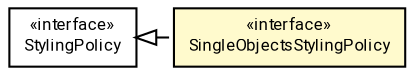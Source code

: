 #!/usr/local/bin/dot
#
# Class diagram 
# Generated by UMLGraph version R5_7_2-60-g0e99a6 (http://www.spinellis.gr/umlgraph/)
#

digraph G {
	graph [fontnames="svg"]
	edge [fontname="Roboto",fontsize=7,labelfontname="Roboto",labelfontsize=7,color="black"];
	node [fontname="Roboto",fontcolor="black",fontsize=8,shape=plaintext,margin=0,width=0,height=0];
	nodesep=0.15;
	ranksep=0.25;
	rankdir=LR;
	// de.lmu.ifi.dbs.elki.visualization.style.StylingPolicy
	c9610670 [label=<<table title="de.lmu.ifi.dbs.elki.visualization.style.StylingPolicy" border="0" cellborder="1" cellspacing="0" cellpadding="2" href="StylingPolicy.html" target="_parent">
		<tr><td><table border="0" cellspacing="0" cellpadding="1">
		<tr><td align="center" balign="center"> &#171;interface&#187; </td></tr>
		<tr><td align="center" balign="center"> <font face="Roboto">StylingPolicy</font> </td></tr>
		</table></td></tr>
		</table>>, URL="StylingPolicy.html"];
	// de.lmu.ifi.dbs.elki.visualization.style.SingleObjectsStylingPolicy
	c9610677 [label=<<table title="de.lmu.ifi.dbs.elki.visualization.style.SingleObjectsStylingPolicy" border="0" cellborder="1" cellspacing="0" cellpadding="2" bgcolor="lemonChiffon" href="SingleObjectsStylingPolicy.html" target="_parent">
		<tr><td><table border="0" cellspacing="0" cellpadding="1">
		<tr><td align="center" balign="center"> &#171;interface&#187; </td></tr>
		<tr><td align="center" balign="center"> <font face="Roboto">SingleObjectsStylingPolicy</font> </td></tr>
		</table></td></tr>
		</table>>, URL="SingleObjectsStylingPolicy.html"];
	// de.lmu.ifi.dbs.elki.visualization.style.SingleObjectsStylingPolicy implements de.lmu.ifi.dbs.elki.visualization.style.StylingPolicy
	c9610670 -> c9610677 [arrowtail=empty,style=dashed,dir=back,weight=9];
}

